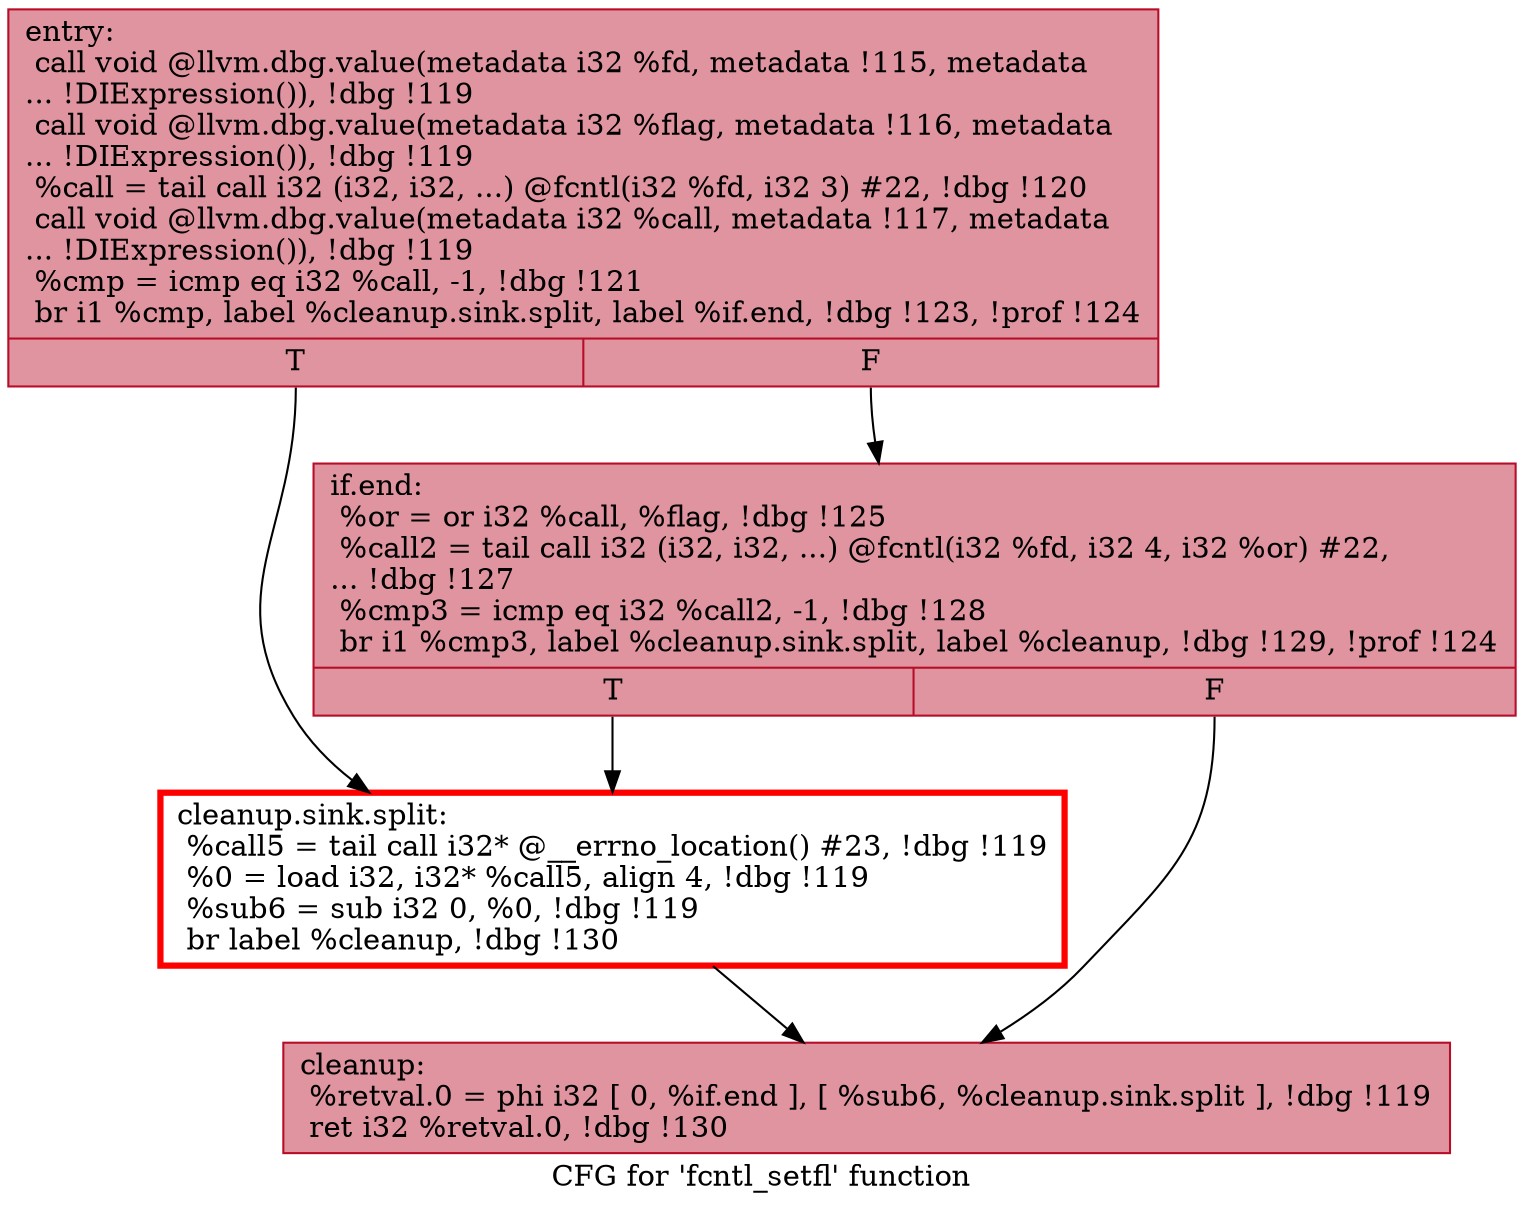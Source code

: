 digraph "CFG for 'fcntl_setfl' function" {
	label="CFG for 'fcntl_setfl' function";

	Node0x5557ed840210 [shape=record,color="#b70d28ff", style=filled, fillcolor="#b70d2870",label="{entry:\l  call void @llvm.dbg.value(metadata i32 %fd, metadata !115, metadata\l... !DIExpression()), !dbg !119\l  call void @llvm.dbg.value(metadata i32 %flag, metadata !116, metadata\l... !DIExpression()), !dbg !119\l  %call = tail call i32 (i32, i32, ...) @fcntl(i32 %fd, i32 3) #22, !dbg !120\l  call void @llvm.dbg.value(metadata i32 %call, metadata !117, metadata\l... !DIExpression()), !dbg !119\l  %cmp = icmp eq i32 %call, -1, !dbg !121\l  br i1 %cmp, label %cleanup.sink.split, label %if.end, !dbg !123, !prof !124\l|{<s0>T|<s1>F}}"];
	Node0x5557ed840210:s0 -> Node0x5557ed81bff0;
	Node0x5557ed840210:s1 -> Node0x5557ed84a2a0;
	Node0x5557ed84a2a0 [shape=record,color="#b70d28ff", style=filled, fillcolor="#b70d2870",label="{if.end:                                           \l  %or = or i32 %call, %flag, !dbg !125\l  %call2 = tail call i32 (i32, i32, ...) @fcntl(i32 %fd, i32 4, i32 %or) #22,\l... !dbg !127\l  %cmp3 = icmp eq i32 %call2, -1, !dbg !128\l  br i1 %cmp3, label %cleanup.sink.split, label %cleanup, !dbg !129, !prof !124\l|{<s0>T|<s1>F}}"];
	Node0x5557ed84a2a0:s0 -> Node0x5557ed81bff0;
	Node0x5557ed84a2a0:s1 -> Node0x5557ed84b700;
	Node0x5557ed81bff0 [shape=record,penwidth=3.0, color="red",label="{cleanup.sink.split:                               \l  %call5 = tail call i32* @__errno_location() #23, !dbg !119\l  %0 = load i32, i32* %call5, align 4, !dbg !119\l  %sub6 = sub i32 0, %0, !dbg !119\l  br label %cleanup, !dbg !130\l}"];
	Node0x5557ed81bff0 -> Node0x5557ed84b700;
	Node0x5557ed84b700 [shape=record,color="#b70d28ff", style=filled, fillcolor="#b70d2870",label="{cleanup:                                          \l  %retval.0 = phi i32 [ 0, %if.end ], [ %sub6, %cleanup.sink.split ], !dbg !119\l  ret i32 %retval.0, !dbg !130\l}"];
}
